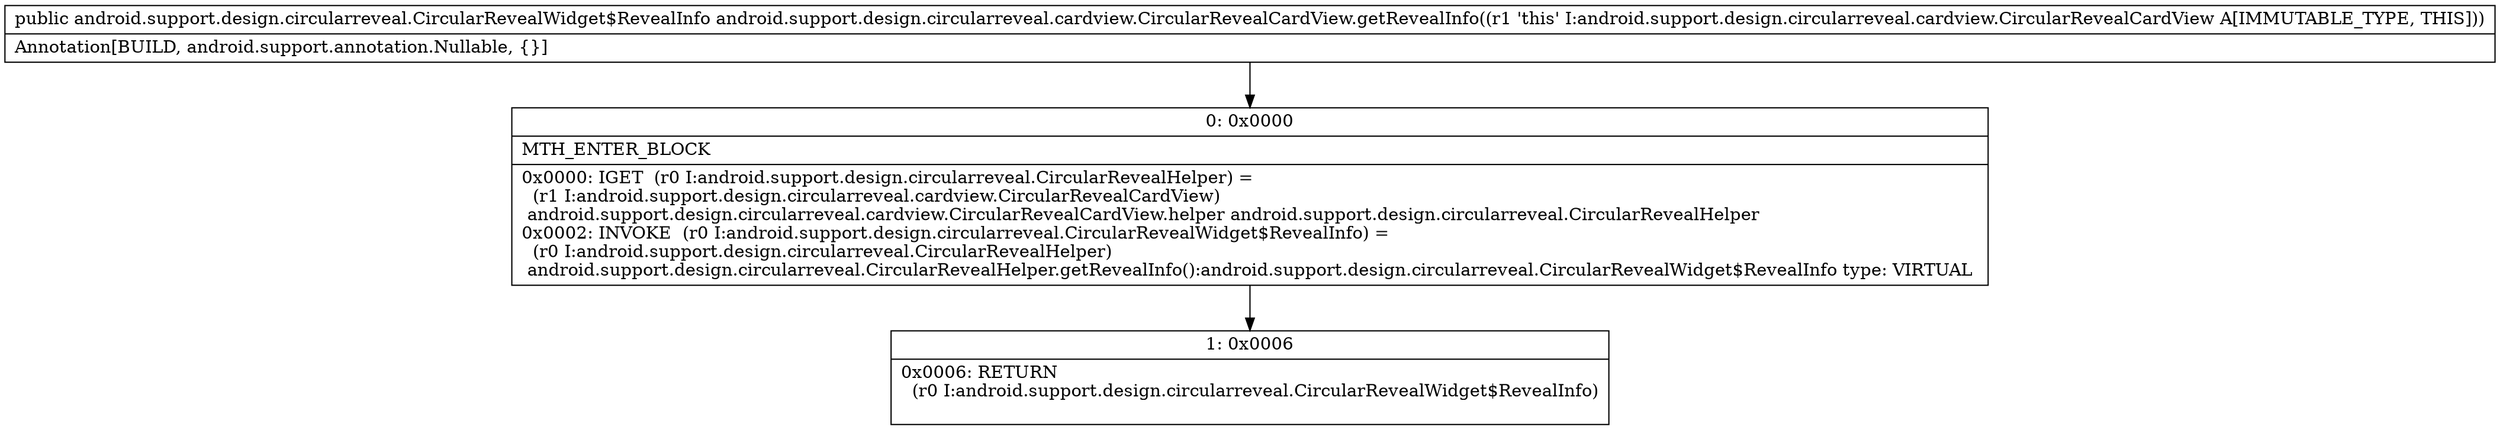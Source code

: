 digraph "CFG forandroid.support.design.circularreveal.cardview.CircularRevealCardView.getRevealInfo()Landroid\/support\/design\/circularreveal\/CircularRevealWidget$RevealInfo;" {
Node_0 [shape=record,label="{0\:\ 0x0000|MTH_ENTER_BLOCK\l|0x0000: IGET  (r0 I:android.support.design.circularreveal.CircularRevealHelper) = \l  (r1 I:android.support.design.circularreveal.cardview.CircularRevealCardView)\l android.support.design.circularreveal.cardview.CircularRevealCardView.helper android.support.design.circularreveal.CircularRevealHelper \l0x0002: INVOKE  (r0 I:android.support.design.circularreveal.CircularRevealWidget$RevealInfo) = \l  (r0 I:android.support.design.circularreveal.CircularRevealHelper)\l android.support.design.circularreveal.CircularRevealHelper.getRevealInfo():android.support.design.circularreveal.CircularRevealWidget$RevealInfo type: VIRTUAL \l}"];
Node_1 [shape=record,label="{1\:\ 0x0006|0x0006: RETURN  \l  (r0 I:android.support.design.circularreveal.CircularRevealWidget$RevealInfo)\l \l}"];
MethodNode[shape=record,label="{public android.support.design.circularreveal.CircularRevealWidget$RevealInfo android.support.design.circularreveal.cardview.CircularRevealCardView.getRevealInfo((r1 'this' I:android.support.design.circularreveal.cardview.CircularRevealCardView A[IMMUTABLE_TYPE, THIS]))  | Annotation[BUILD, android.support.annotation.Nullable, \{\}]\l}"];
MethodNode -> Node_0;
Node_0 -> Node_1;
}

